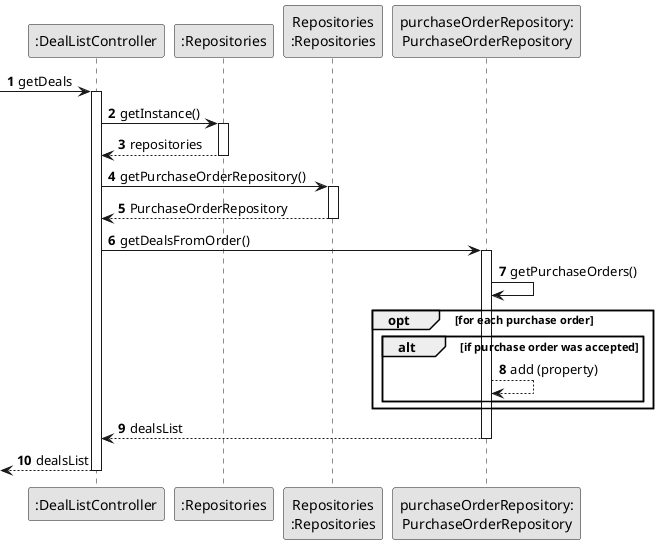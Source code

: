 @startuml
'https://plantuml.com/sequence-diagram
skinparam monochrome true
skinparam packageStyle rectangle
skinparam shadowing false


autonumber


participant ":DealListController" as CTRL
participant ":Repositories" as RepositorySingleton
participant "Repositories\n:Repositories" as PLAT
participant "purchaseOrderRepository:\nPurchaseOrderRepository" as OR



-> CTRL : getDeals
    activate CTRL


        CTRL -> RepositorySingleton : getInstance()

        activate RepositorySingleton

        RepositorySingleton --> CTRL: repositories
        deactivate RepositorySingleton

       CTRL -> PLAT : getPurchaseOrderRepository()
     activate PLAT

         PLAT --> CTRL : PurchaseOrderRepository
     deactivate PLAT

       CTRL -> OR : getDealsFromOrder()
           activate OR


             OR -> OR : getPurchaseOrders()

             opt  for each purchase order
             alt if purchase order was accepted

             OR --> OR : add (property)
             end

             end opt

             OR --> CTRL : dealsList
             deactivate OR

        


           <-- CTRL : dealsList

           deactivate CTRL
@enduml